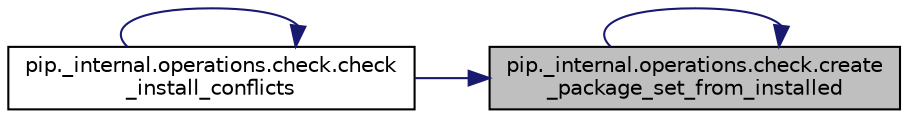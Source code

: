 digraph "pip._internal.operations.check.create_package_set_from_installed"
{
 // LATEX_PDF_SIZE
  edge [fontname="Helvetica",fontsize="10",labelfontname="Helvetica",labelfontsize="10"];
  node [fontname="Helvetica",fontsize="10",shape=record];
  rankdir="RL";
  Node1 [label="pip._internal.operations.check.create\l_package_set_from_installed",height=0.2,width=0.4,color="black", fillcolor="grey75", style="filled", fontcolor="black",tooltip=" "];
  Node1 -> Node2 [dir="back",color="midnightblue",fontsize="10",style="solid",fontname="Helvetica"];
  Node2 [label="pip._internal.operations.check.check\l_install_conflicts",height=0.2,width=0.4,color="black", fillcolor="white", style="filled",URL="$d0/deb/namespacepip_1_1__internal_1_1operations_1_1check.html#a872c01627dab38f37f73bcbf182260f2",tooltip=" "];
  Node2 -> Node2 [dir="back",color="midnightblue",fontsize="10",style="solid",fontname="Helvetica"];
  Node1 -> Node1 [dir="back",color="midnightblue",fontsize="10",style="solid",fontname="Helvetica"];
}
